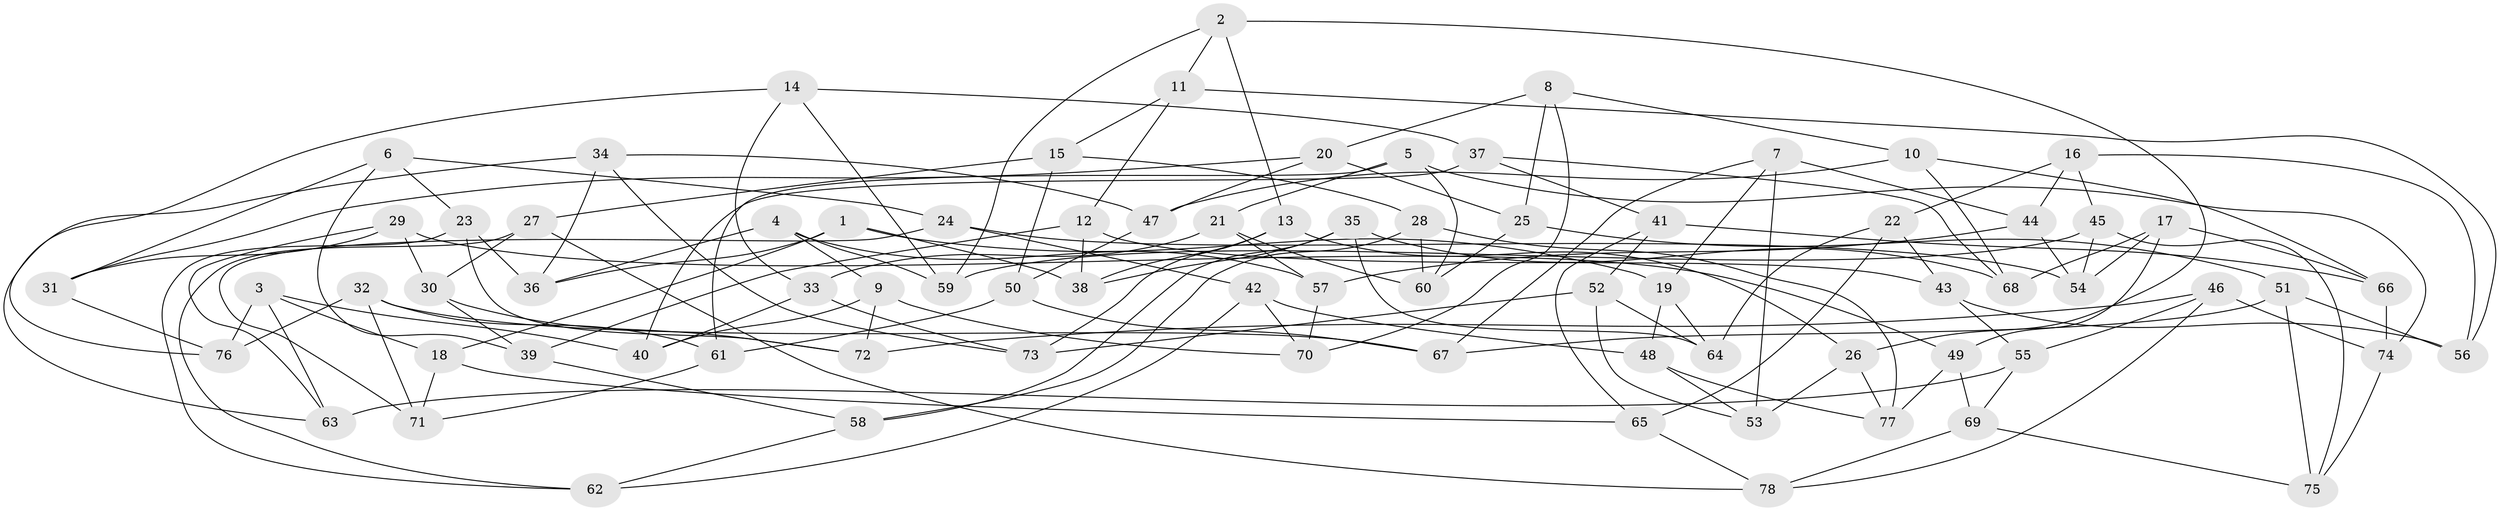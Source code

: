 // Generated by graph-tools (version 1.1) at 2025/50/03/09/25 03:50:48]
// undirected, 78 vertices, 156 edges
graph export_dot {
graph [start="1"]
  node [color=gray90,style=filled];
  1;
  2;
  3;
  4;
  5;
  6;
  7;
  8;
  9;
  10;
  11;
  12;
  13;
  14;
  15;
  16;
  17;
  18;
  19;
  20;
  21;
  22;
  23;
  24;
  25;
  26;
  27;
  28;
  29;
  30;
  31;
  32;
  33;
  34;
  35;
  36;
  37;
  38;
  39;
  40;
  41;
  42;
  43;
  44;
  45;
  46;
  47;
  48;
  49;
  50;
  51;
  52;
  53;
  54;
  55;
  56;
  57;
  58;
  59;
  60;
  61;
  62;
  63;
  64;
  65;
  66;
  67;
  68;
  69;
  70;
  71;
  72;
  73;
  74;
  75;
  76;
  77;
  78;
  1 -- 38;
  1 -- 19;
  1 -- 18;
  1 -- 36;
  2 -- 13;
  2 -- 11;
  2 -- 26;
  2 -- 59;
  3 -- 63;
  3 -- 76;
  3 -- 18;
  3 -- 40;
  4 -- 36;
  4 -- 57;
  4 -- 59;
  4 -- 9;
  5 -- 21;
  5 -- 74;
  5 -- 61;
  5 -- 60;
  6 -- 31;
  6 -- 39;
  6 -- 24;
  6 -- 23;
  7 -- 53;
  7 -- 44;
  7 -- 19;
  7 -- 67;
  8 -- 20;
  8 -- 10;
  8 -- 25;
  8 -- 70;
  9 -- 72;
  9 -- 40;
  9 -- 70;
  10 -- 47;
  10 -- 66;
  10 -- 68;
  11 -- 56;
  11 -- 12;
  11 -- 15;
  12 -- 38;
  12 -- 43;
  12 -- 39;
  13 -- 38;
  13 -- 73;
  13 -- 26;
  14 -- 37;
  14 -- 59;
  14 -- 33;
  14 -- 76;
  15 -- 27;
  15 -- 28;
  15 -- 50;
  16 -- 22;
  16 -- 45;
  16 -- 56;
  16 -- 44;
  17 -- 49;
  17 -- 54;
  17 -- 68;
  17 -- 66;
  18 -- 71;
  18 -- 65;
  19 -- 64;
  19 -- 48;
  20 -- 25;
  20 -- 47;
  20 -- 31;
  21 -- 33;
  21 -- 57;
  21 -- 60;
  22 -- 64;
  22 -- 65;
  22 -- 43;
  23 -- 62;
  23 -- 72;
  23 -- 36;
  24 -- 71;
  24 -- 54;
  24 -- 42;
  25 -- 51;
  25 -- 60;
  26 -- 53;
  26 -- 77;
  27 -- 62;
  27 -- 30;
  27 -- 78;
  28 -- 58;
  28 -- 60;
  28 -- 77;
  29 -- 31;
  29 -- 63;
  29 -- 49;
  29 -- 30;
  30 -- 72;
  30 -- 39;
  31 -- 76;
  32 -- 71;
  32 -- 61;
  32 -- 76;
  32 -- 67;
  33 -- 73;
  33 -- 40;
  34 -- 73;
  34 -- 47;
  34 -- 36;
  34 -- 63;
  35 -- 38;
  35 -- 64;
  35 -- 58;
  35 -- 68;
  37 -- 68;
  37 -- 41;
  37 -- 40;
  39 -- 58;
  41 -- 66;
  41 -- 52;
  41 -- 65;
  42 -- 62;
  42 -- 48;
  42 -- 70;
  43 -- 55;
  43 -- 56;
  44 -- 54;
  44 -- 57;
  45 -- 54;
  45 -- 59;
  45 -- 75;
  46 -- 55;
  46 -- 72;
  46 -- 78;
  46 -- 74;
  47 -- 50;
  48 -- 77;
  48 -- 53;
  49 -- 77;
  49 -- 69;
  50 -- 67;
  50 -- 61;
  51 -- 56;
  51 -- 67;
  51 -- 75;
  52 -- 64;
  52 -- 53;
  52 -- 73;
  55 -- 63;
  55 -- 69;
  57 -- 70;
  58 -- 62;
  61 -- 71;
  65 -- 78;
  66 -- 74;
  69 -- 78;
  69 -- 75;
  74 -- 75;
}
